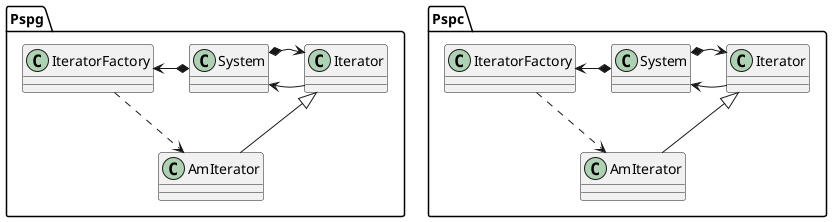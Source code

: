 @startuml

namespace Pspc {
   class System
   class IteratorFactory
   class Iterator
   class AmIterator
}

namespace Pspg {
   class System
   class IteratorFactory
   class Iterator
   class AmIterator
}

Pspg.Iterator <|-- Pspg.AmIterator
Pspg.Iterator --> Pspg.System
Pspg.IteratorFactory..>Pspg.AmIterator
Pspg.System *-l-> Pspg.IteratorFactory 
Pspg.System *-> Pspg.Iterator

Pspc.Iterator <|-- Pspc.AmIterator
Pspc.Iterator --> Pspc.System
Pspc.IteratorFactory..>Pspc.AmIterator
Pspc.System *-l-> Pspc.IteratorFactory 
Pspc.System *-> Pspc.Iterator


@enduml